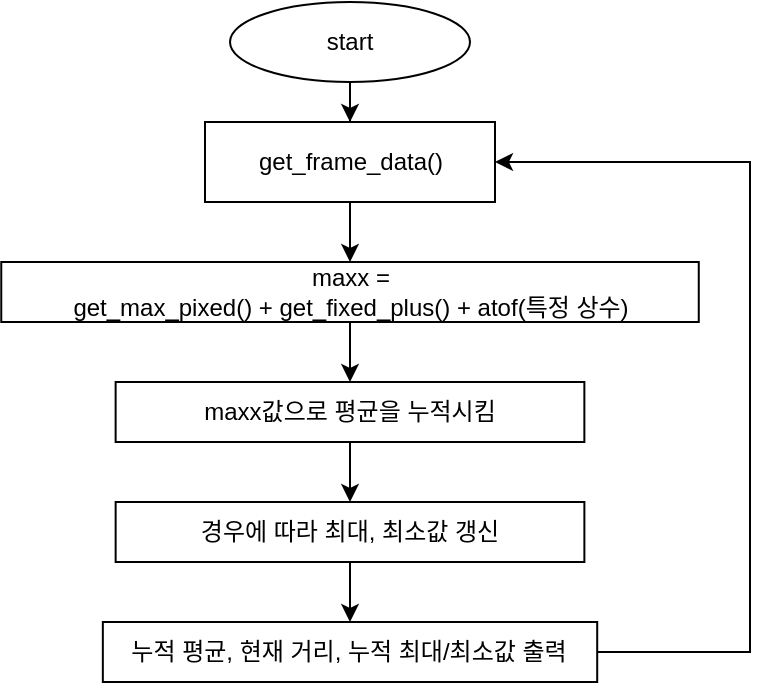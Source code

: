 <mxfile version="13.3.0" type="device"><diagram id="C5RBs43oDa-KdzZeNtuy" name="Page-1"><mxGraphModel dx="409" dy="416" grid="1" gridSize="10" guides="1" tooltips="1" connect="1" arrows="1" fold="1" page="1" pageScale="1" pageWidth="827" pageHeight="1169" math="0" shadow="0"><root><mxCell id="WIyWlLk6GJQsqaUBKTNV-0"/><mxCell id="WIyWlLk6GJQsqaUBKTNV-1" parent="WIyWlLk6GJQsqaUBKTNV-0"/><mxCell id="-gk5hreMlQxrx3BURWvK-2" style="edgeStyle=orthogonalEdgeStyle;rounded=0;orthogonalLoop=1;jettySize=auto;html=1;entryX=0.5;entryY=0;entryDx=0;entryDy=0;" edge="1" parent="WIyWlLk6GJQsqaUBKTNV-1" source="-gk5hreMlQxrx3BURWvK-0" target="-gk5hreMlQxrx3BURWvK-1"><mxGeometry relative="1" as="geometry"/></mxCell><mxCell id="-gk5hreMlQxrx3BURWvK-0" value="start" style="ellipse;whiteSpace=wrap;html=1;" vertex="1" parent="WIyWlLk6GJQsqaUBKTNV-1"><mxGeometry x="120" y="120" width="120" height="40" as="geometry"/></mxCell><mxCell id="-gk5hreMlQxrx3BURWvK-111" style="edgeStyle=orthogonalEdgeStyle;rounded=0;orthogonalLoop=1;jettySize=auto;html=1;entryX=0.5;entryY=0;entryDx=0;entryDy=0;" edge="1" parent="WIyWlLk6GJQsqaUBKTNV-1" source="-gk5hreMlQxrx3BURWvK-1" target="-gk5hreMlQxrx3BURWvK-93"><mxGeometry relative="1" as="geometry"/></mxCell><mxCell id="-gk5hreMlQxrx3BURWvK-1" value="get_frame_data()" style="rounded=0;whiteSpace=wrap;html=1;" vertex="1" parent="WIyWlLk6GJQsqaUBKTNV-1"><mxGeometry x="107.5" y="180" width="145" height="40" as="geometry"/></mxCell><mxCell id="-gk5hreMlQxrx3BURWvK-113" value="" style="edgeStyle=orthogonalEdgeStyle;rounded=0;orthogonalLoop=1;jettySize=auto;html=1;" edge="1" parent="WIyWlLk6GJQsqaUBKTNV-1" source="-gk5hreMlQxrx3BURWvK-93" target="-gk5hreMlQxrx3BURWvK-112"><mxGeometry relative="1" as="geometry"/></mxCell><mxCell id="-gk5hreMlQxrx3BURWvK-93" value="maxx = &lt;br&gt;get_max_pixed() + get_fixed_plus() + atof(특정 상수)" style="rounded=0;whiteSpace=wrap;html=1;" vertex="1" parent="WIyWlLk6GJQsqaUBKTNV-1"><mxGeometry x="5.63" y="250" width="348.75" height="30" as="geometry"/></mxCell><mxCell id="-gk5hreMlQxrx3BURWvK-115" value="" style="edgeStyle=orthogonalEdgeStyle;rounded=0;orthogonalLoop=1;jettySize=auto;html=1;" edge="1" parent="WIyWlLk6GJQsqaUBKTNV-1" source="-gk5hreMlQxrx3BURWvK-112" target="-gk5hreMlQxrx3BURWvK-114"><mxGeometry relative="1" as="geometry"/></mxCell><mxCell id="-gk5hreMlQxrx3BURWvK-112" value="maxx값으로 평균을 누적시킴" style="rounded=0;whiteSpace=wrap;html=1;" vertex="1" parent="WIyWlLk6GJQsqaUBKTNV-1"><mxGeometry x="62.81" y="310" width="234.37" height="30" as="geometry"/></mxCell><mxCell id="-gk5hreMlQxrx3BURWvK-117" value="" style="edgeStyle=orthogonalEdgeStyle;rounded=0;orthogonalLoop=1;jettySize=auto;html=1;" edge="1" parent="WIyWlLk6GJQsqaUBKTNV-1" source="-gk5hreMlQxrx3BURWvK-114" target="-gk5hreMlQxrx3BURWvK-116"><mxGeometry relative="1" as="geometry"/></mxCell><mxCell id="-gk5hreMlQxrx3BURWvK-114" value="경우에 따라 최대, 최소값 갱신" style="rounded=0;whiteSpace=wrap;html=1;" vertex="1" parent="WIyWlLk6GJQsqaUBKTNV-1"><mxGeometry x="62.82" y="370" width="234.37" height="30" as="geometry"/></mxCell><mxCell id="-gk5hreMlQxrx3BURWvK-118" style="edgeStyle=orthogonalEdgeStyle;rounded=0;orthogonalLoop=1;jettySize=auto;html=1;exitX=1;exitY=0.5;exitDx=0;exitDy=0;entryX=1;entryY=0.5;entryDx=0;entryDy=0;" edge="1" parent="WIyWlLk6GJQsqaUBKTNV-1" source="-gk5hreMlQxrx3BURWvK-116" target="-gk5hreMlQxrx3BURWvK-1"><mxGeometry relative="1" as="geometry"><mxPoint x="360" y="200" as="targetPoint"/><Array as="points"><mxPoint x="380" y="445"/><mxPoint x="380" y="200"/></Array></mxGeometry></mxCell><mxCell id="-gk5hreMlQxrx3BURWvK-116" value="누적 평균, 현재 거리, 누적 최대/최소값 출력" style="rounded=0;whiteSpace=wrap;html=1;" vertex="1" parent="WIyWlLk6GJQsqaUBKTNV-1"><mxGeometry x="56.42" y="430" width="247.18" height="30" as="geometry"/></mxCell></root></mxGraphModel></diagram></mxfile>